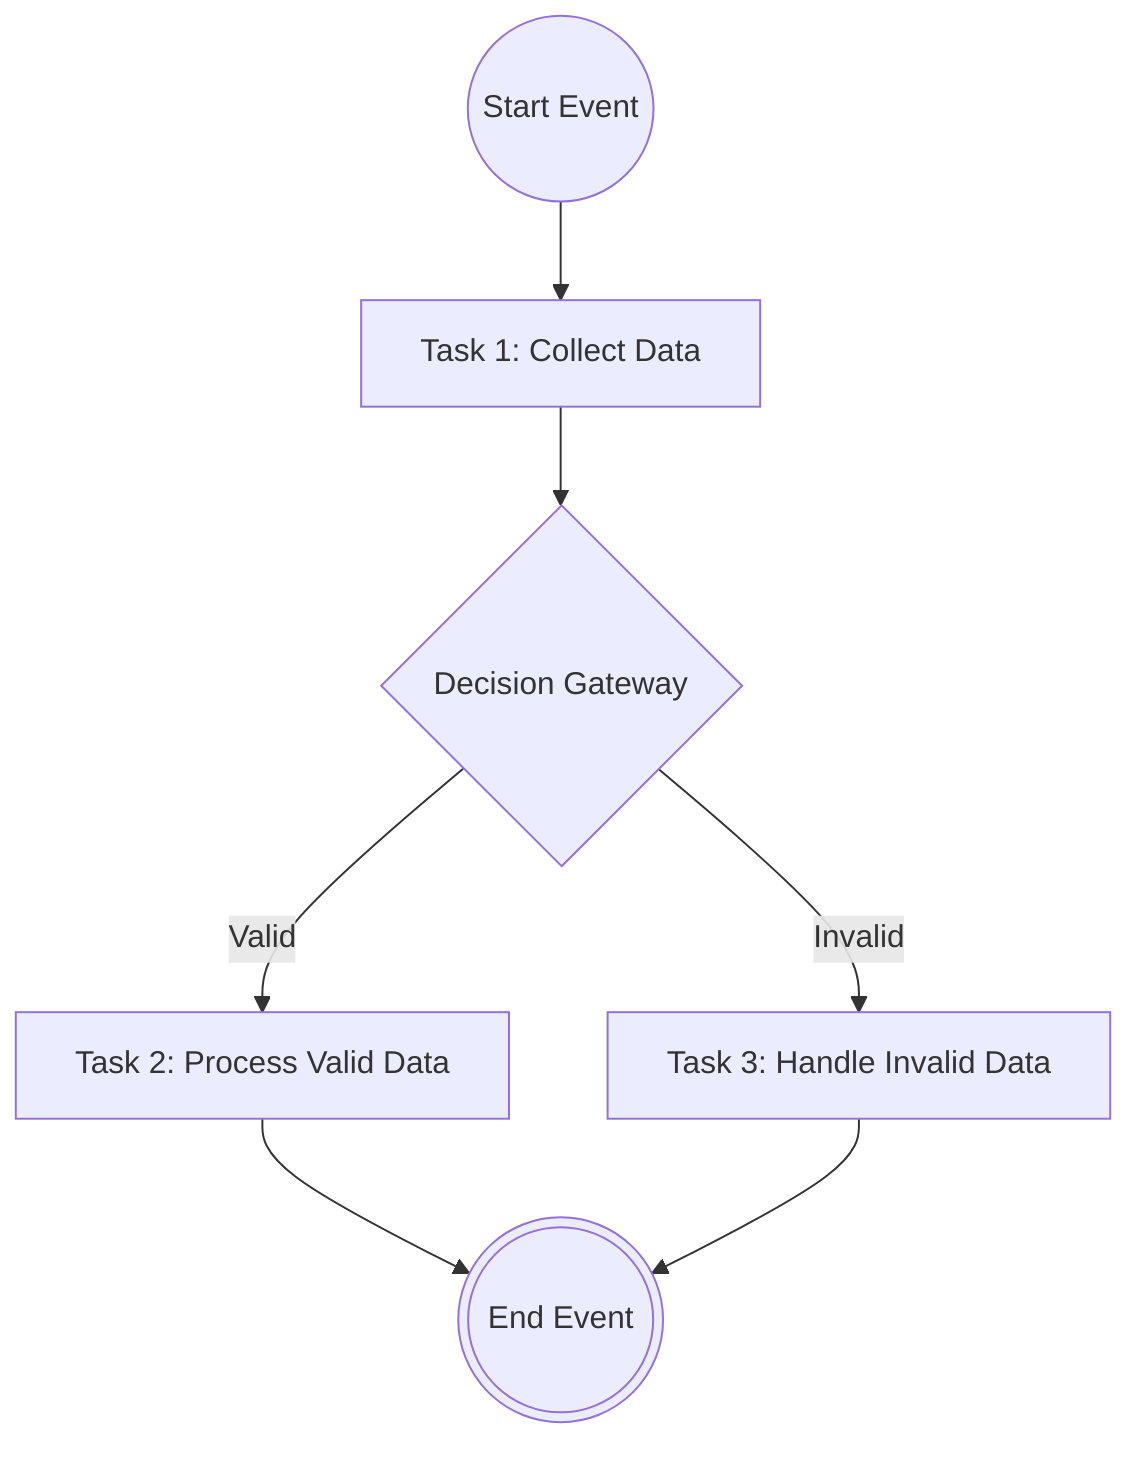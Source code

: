 flowchart TD
    A(("Start Event"))
    B["Task 1: Collect Data"]
    C{"Decision Gateway"}
    D["Task 2: Process Valid Data"]
    E["Task 3: Handle Invalid Data"]
    F(((End Event)))
    
    A --> B
    B --> C
    C -->|Valid| D
    C -->|Invalid| E
    D --> F
    E --> F